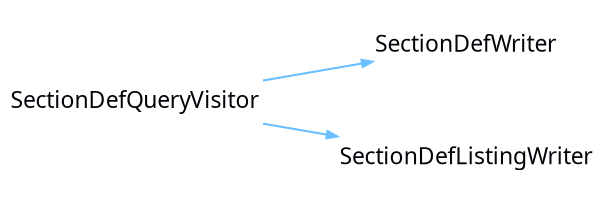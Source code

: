 digraph {
 rankdir = "LR"
 bgcolor = none;
 layout  = dot;
 edge [
   arrowsize = "0.5"
   color     = "#69BFFFFF"
 ]
 dhEhIlG[
   shape    = none
   label    = "SectionDefQueryVisitor"
   margin   = "0.01"
   fontname = "Segoe UI"
   fontsize = "11"
   fontcolor= "#010509FF"
 ]
 d1ZhIlG[
   shape    = none
   label    = "SectionDefWriter"
   margin   = "0.01"
   fontname = "Segoe UI"
   fontsize = "11"
   fontcolor= "#010509FF"
 ]
 dQqhIlG[
   shape    = none
   label    = "SectionDefListingWriter"
   margin   = "0.01"
   fontname = "Segoe UI"
   fontsize = "11"
   fontcolor= "#010509FF"
 ]
 dhEhIlG->d1ZhIlG
 dhEhIlG->dQqhIlG
}
